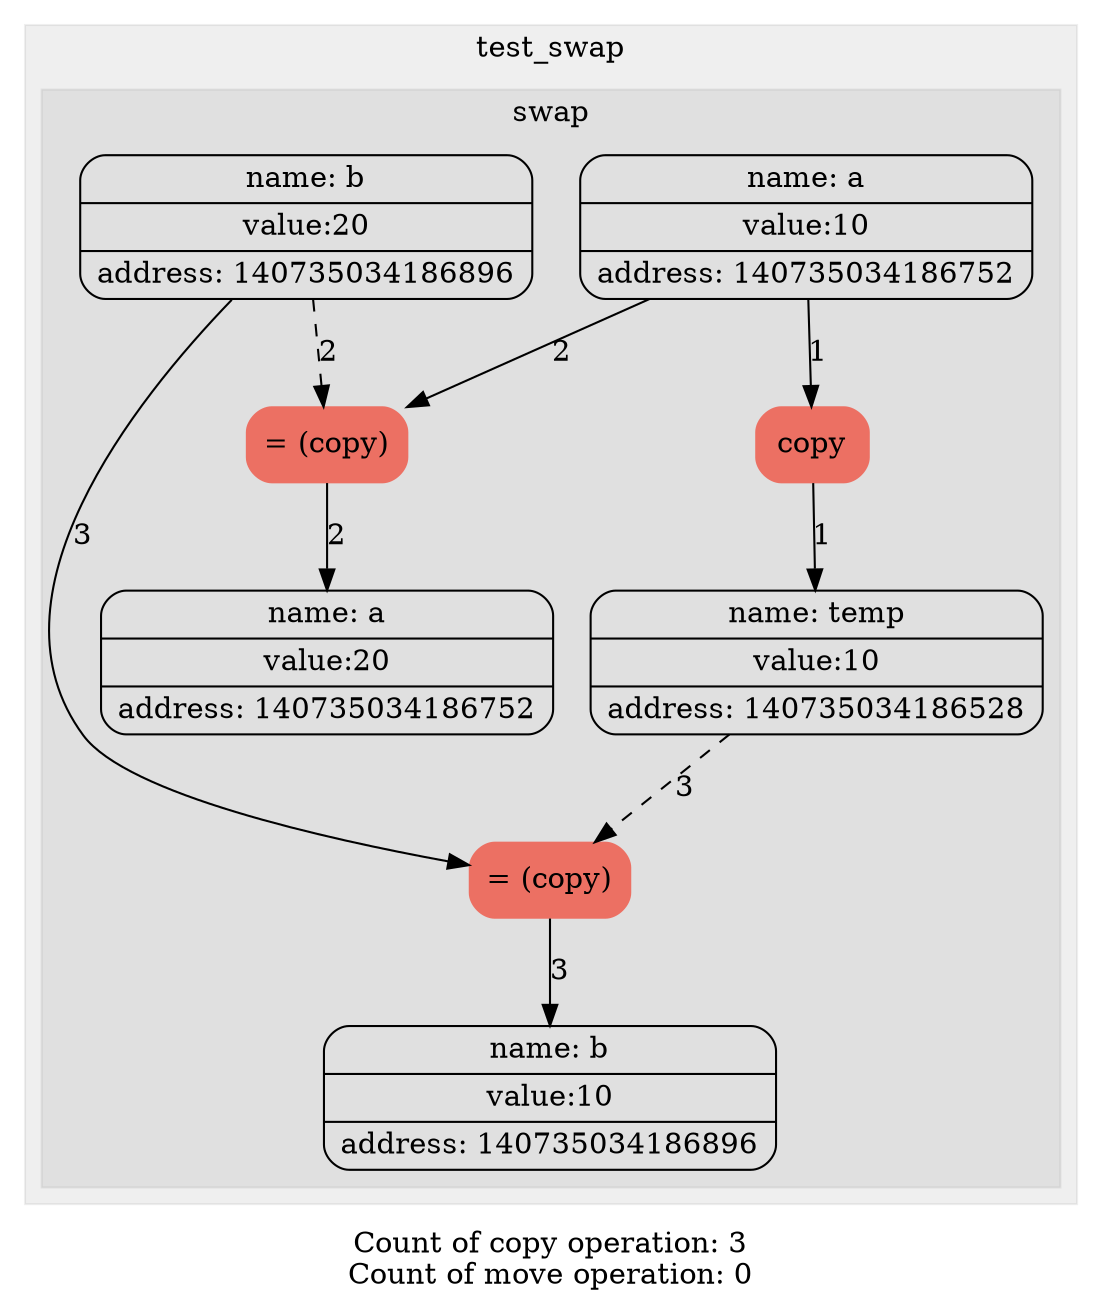 digraph G{
trankdir=HR;
node[shape=Mrecord];

subgraph "cluster_0" {
label = test_swap;
style = filled
color = "#00000010";
1[label="{ {name: tmp0} | {value:10} | {address: 140735034186752}} " color=""style=""fontcolor=""];
1[label="{ {name: a} | {value:10} | {address: 140735034186752}} " color=""style=""fontcolor=""];
2[label="{ {name: tmp1} | {value:20} | {address: 140735034186896}} " color=""style=""fontcolor=""];
2[label="{ {name: b} | {value:20} | {address: 140735034186896}} " color=""style=""fontcolor=""];
subgraph "cluster_1" {
label = swap;
style = filled
color = "#00000010";
3[label = "copy" color = "#EC7063" style = "filled" fontcolor = "" ];
edge[style = "" color = ""label = "1"fontcolor = ""]1->3;
4[label="{ {name: tmp2} | {value:10} | {address: 140735034186528}} " color=""style=""fontcolor=""];
edge[style = "" color = ""label = "1"fontcolor = ""]3->4;
4[label="{ {name: temp} | {value:10} | {address: 140735034186528}} " color=""style=""fontcolor=""];
5[label = "= (copy)" color = "#EC7063" style = "filled" fontcolor = "" ];
edge[style = "" color = ""label = "2"fontcolor = ""]1->5;
edge[style = "dashed" color = ""label = "2"fontcolor = ""]2->5;
6[label="{ {name: a} | {value:20} | {address: 140735034186752}} " color=""style=""fontcolor=""];
edge[style = "" color = ""label = "2"fontcolor = ""]5->6;
7[label = "= (copy)" color = "#EC7063" style = "filled" fontcolor = "" ];
edge[style = "" color = ""label = "3"fontcolor = ""]2->7;
edge[style = "dashed" color = ""label = "3"fontcolor = ""]4->7;
8[label="{ {name: b} | {value:10} | {address: 140735034186896}} " color=""style=""fontcolor=""];
edge[style = "" color = ""label = "3"fontcolor = ""]7->8;
}
}
label="Count of copy operation: 3
Count of move operation: 0"}